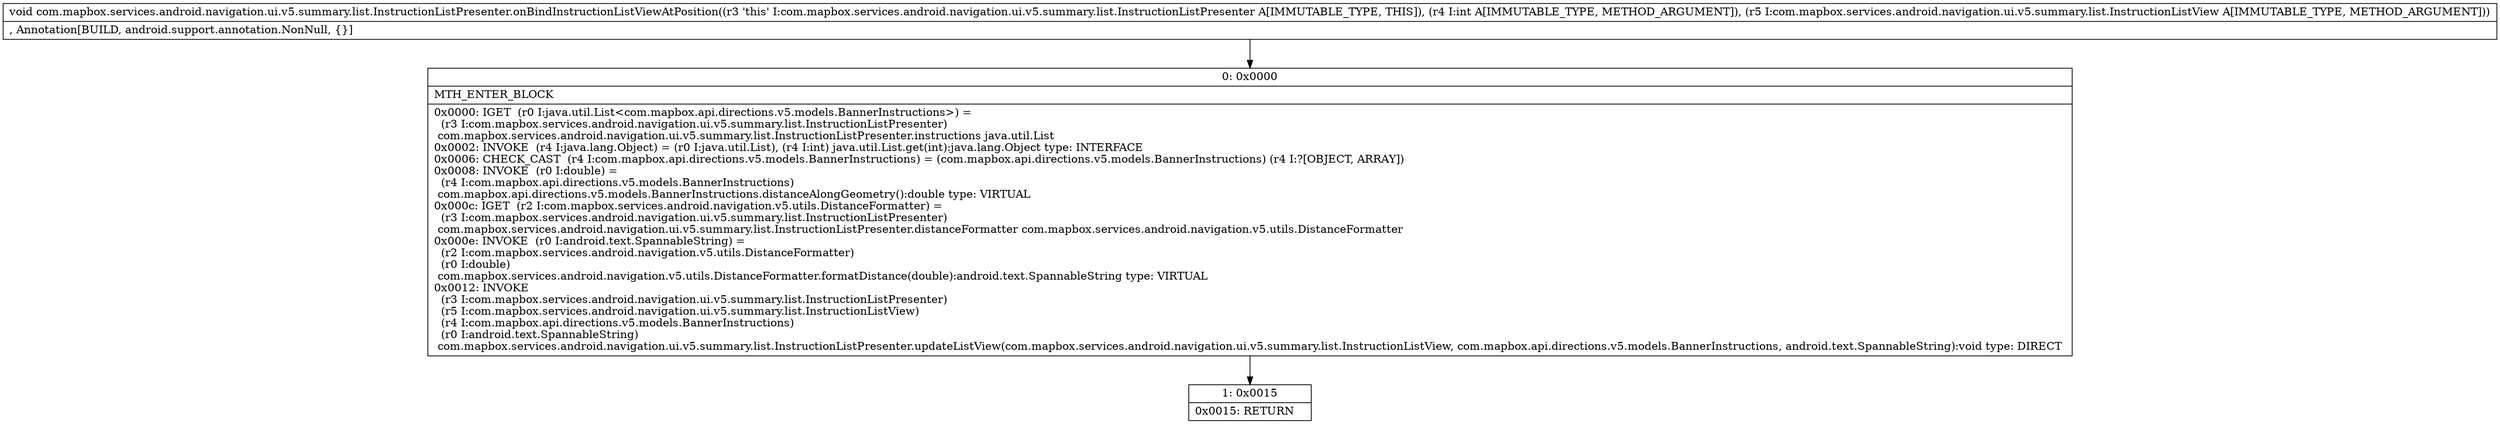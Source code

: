 digraph "CFG forcom.mapbox.services.android.navigation.ui.v5.summary.list.InstructionListPresenter.onBindInstructionListViewAtPosition(ILcom\/mapbox\/services\/android\/navigation\/ui\/v5\/summary\/list\/InstructionListView;)V" {
Node_0 [shape=record,label="{0\:\ 0x0000|MTH_ENTER_BLOCK\l|0x0000: IGET  (r0 I:java.util.List\<com.mapbox.api.directions.v5.models.BannerInstructions\>) = \l  (r3 I:com.mapbox.services.android.navigation.ui.v5.summary.list.InstructionListPresenter)\l com.mapbox.services.android.navigation.ui.v5.summary.list.InstructionListPresenter.instructions java.util.List \l0x0002: INVOKE  (r4 I:java.lang.Object) = (r0 I:java.util.List), (r4 I:int) java.util.List.get(int):java.lang.Object type: INTERFACE \l0x0006: CHECK_CAST  (r4 I:com.mapbox.api.directions.v5.models.BannerInstructions) = (com.mapbox.api.directions.v5.models.BannerInstructions) (r4 I:?[OBJECT, ARRAY]) \l0x0008: INVOKE  (r0 I:double) = \l  (r4 I:com.mapbox.api.directions.v5.models.BannerInstructions)\l com.mapbox.api.directions.v5.models.BannerInstructions.distanceAlongGeometry():double type: VIRTUAL \l0x000c: IGET  (r2 I:com.mapbox.services.android.navigation.v5.utils.DistanceFormatter) = \l  (r3 I:com.mapbox.services.android.navigation.ui.v5.summary.list.InstructionListPresenter)\l com.mapbox.services.android.navigation.ui.v5.summary.list.InstructionListPresenter.distanceFormatter com.mapbox.services.android.navigation.v5.utils.DistanceFormatter \l0x000e: INVOKE  (r0 I:android.text.SpannableString) = \l  (r2 I:com.mapbox.services.android.navigation.v5.utils.DistanceFormatter)\l  (r0 I:double)\l com.mapbox.services.android.navigation.v5.utils.DistanceFormatter.formatDistance(double):android.text.SpannableString type: VIRTUAL \l0x0012: INVOKE  \l  (r3 I:com.mapbox.services.android.navigation.ui.v5.summary.list.InstructionListPresenter)\l  (r5 I:com.mapbox.services.android.navigation.ui.v5.summary.list.InstructionListView)\l  (r4 I:com.mapbox.api.directions.v5.models.BannerInstructions)\l  (r0 I:android.text.SpannableString)\l com.mapbox.services.android.navigation.ui.v5.summary.list.InstructionListPresenter.updateListView(com.mapbox.services.android.navigation.ui.v5.summary.list.InstructionListView, com.mapbox.api.directions.v5.models.BannerInstructions, android.text.SpannableString):void type: DIRECT \l}"];
Node_1 [shape=record,label="{1\:\ 0x0015|0x0015: RETURN   \l}"];
MethodNode[shape=record,label="{void com.mapbox.services.android.navigation.ui.v5.summary.list.InstructionListPresenter.onBindInstructionListViewAtPosition((r3 'this' I:com.mapbox.services.android.navigation.ui.v5.summary.list.InstructionListPresenter A[IMMUTABLE_TYPE, THIS]), (r4 I:int A[IMMUTABLE_TYPE, METHOD_ARGUMENT]), (r5 I:com.mapbox.services.android.navigation.ui.v5.summary.list.InstructionListView A[IMMUTABLE_TYPE, METHOD_ARGUMENT]))  | , Annotation[BUILD, android.support.annotation.NonNull, \{\}]\l}"];
MethodNode -> Node_0;
Node_0 -> Node_1;
}

